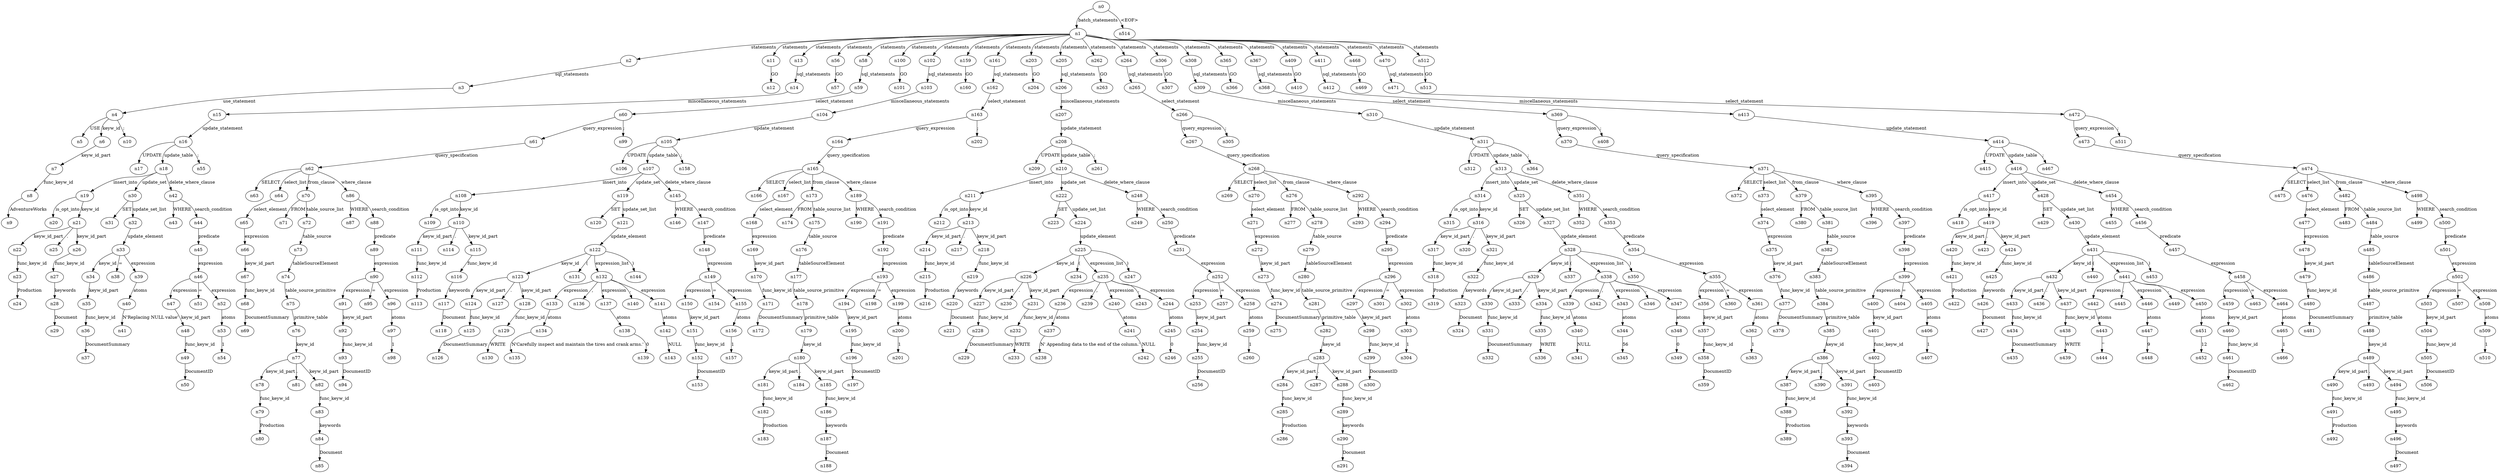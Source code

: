 digraph ParseTree {
  n0 -> n1 [label="batch_statements"];
  n1 -> n2 [label="statements"];
  n2 -> n3 [label="sql_statements"];
  n3 -> n4 [label="use_statement"];
  n4 -> n5 [label="USE"];
  n4 -> n6 [label="keyw_id"];
  n6 -> n7 [label="keyw_id_part"];
  n7 -> n8 [label="func_keyw_id"];
  n8 -> n9 [label="AdventureWorks"];
  n4 -> n10 [label=";"];
  n1 -> n11 [label="statements"];
  n11 -> n12 [label="GO"];
  n1 -> n13 [label="statements"];
  n13 -> n14 [label="sql_statements"];
  n14 -> n15 [label="miscellaneous_statements"];
  n15 -> n16 [label="update_statement"];
  n16 -> n17 [label="UPDATE"];
  n16 -> n18 [label="update_table"];
  n18 -> n19 [label="insert_into"];
  n19 -> n20 [label="is_opt_into"];
  n19 -> n21 [label="keyw_id"];
  n21 -> n22 [label="keyw_id_part"];
  n22 -> n23 [label="func_keyw_id"];
  n23 -> n24 [label="Production"];
  n21 -> n25 [label="."];
  n21 -> n26 [label="keyw_id_part"];
  n26 -> n27 [label="func_keyw_id"];
  n27 -> n28 [label="keywords"];
  n28 -> n29 [label="Document"];
  n18 -> n30 [label="update_set"];
  n30 -> n31 [label="SET"];
  n30 -> n32 [label="update_set_list"];
  n32 -> n33 [label="update_element"];
  n33 -> n34 [label="keyw_id"];
  n34 -> n35 [label="keyw_id_part"];
  n35 -> n36 [label="func_keyw_id"];
  n36 -> n37 [label="DocumentSummary"];
  n33 -> n38 [label="="];
  n33 -> n39 [label="expression"];
  n39 -> n40 [label="atoms"];
  n40 -> n41 [label="N'Replacing NULL value'"];
  n18 -> n42 [label="delete_where_clause"];
  n42 -> n43 [label="WHERE"];
  n42 -> n44 [label="search_condition"];
  n44 -> n45 [label="predicate"];
  n45 -> n46 [label="expression"];
  n46 -> n47 [label="expression"];
  n47 -> n48 [label="keyw_id_part"];
  n48 -> n49 [label="func_keyw_id"];
  n49 -> n50 [label="DocumentID"];
  n46 -> n51 [label="="];
  n46 -> n52 [label="expression"];
  n52 -> n53 [label="atoms"];
  n53 -> n54 [label="1"];
  n16 -> n55 [label=";"];
  n1 -> n56 [label="statements"];
  n56 -> n57 [label="GO"];
  n1 -> n58 [label="statements"];
  n58 -> n59 [label="sql_statements"];
  n59 -> n60 [label="select_statement"];
  n60 -> n61 [label="query_expression"];
  n61 -> n62 [label="query_specification"];
  n62 -> n63 [label="SELECT"];
  n62 -> n64 [label="select_list"];
  n64 -> n65 [label="select_element"];
  n65 -> n66 [label="expression"];
  n66 -> n67 [label="keyw_id_part"];
  n67 -> n68 [label="func_keyw_id"];
  n68 -> n69 [label="DocumentSummary"];
  n62 -> n70 [label="from_clause"];
  n70 -> n71 [label="FROM"];
  n70 -> n72 [label="table_source_list"];
  n72 -> n73 [label="table_source"];
  n73 -> n74 [label="tableSourceElement"];
  n74 -> n75 [label="table_source_primitive"];
  n75 -> n76 [label="primitive_table"];
  n76 -> n77 [label="keyw_id"];
  n77 -> n78 [label="keyw_id_part"];
  n78 -> n79 [label="func_keyw_id"];
  n79 -> n80 [label="Production"];
  n77 -> n81 [label="."];
  n77 -> n82 [label="keyw_id_part"];
  n82 -> n83 [label="func_keyw_id"];
  n83 -> n84 [label="keywords"];
  n84 -> n85 [label="Document"];
  n62 -> n86 [label="where_clause"];
  n86 -> n87 [label="WHERE"];
  n86 -> n88 [label="search_condition"];
  n88 -> n89 [label="predicate"];
  n89 -> n90 [label="expression"];
  n90 -> n91 [label="expression"];
  n91 -> n92 [label="keyw_id_part"];
  n92 -> n93 [label="func_keyw_id"];
  n93 -> n94 [label="DocumentID"];
  n90 -> n95 [label="="];
  n90 -> n96 [label="expression"];
  n96 -> n97 [label="atoms"];
  n97 -> n98 [label="1"];
  n60 -> n99 [label=";"];
  n1 -> n100 [label="statements"];
  n100 -> n101 [label="GO"];
  n1 -> n102 [label="statements"];
  n102 -> n103 [label="sql_statements"];
  n103 -> n104 [label="miscellaneous_statements"];
  n104 -> n105 [label="update_statement"];
  n105 -> n106 [label="UPDATE"];
  n105 -> n107 [label="update_table"];
  n107 -> n108 [label="insert_into"];
  n108 -> n109 [label="is_opt_into"];
  n108 -> n110 [label="keyw_id"];
  n110 -> n111 [label="keyw_id_part"];
  n111 -> n112 [label="func_keyw_id"];
  n112 -> n113 [label="Production"];
  n110 -> n114 [label="."];
  n110 -> n115 [label="keyw_id_part"];
  n115 -> n116 [label="func_keyw_id"];
  n116 -> n117 [label="keywords"];
  n117 -> n118 [label="Document"];
  n107 -> n119 [label="update_set"];
  n119 -> n120 [label="SET"];
  n119 -> n121 [label="update_set_list"];
  n121 -> n122 [label="update_element"];
  n122 -> n123 [label="keyw_id"];
  n123 -> n124 [label="keyw_id_part"];
  n124 -> n125 [label="func_keyw_id"];
  n125 -> n126 [label="DocumentSummary"];
  n123 -> n127 [label="."];
  n123 -> n128 [label="keyw_id_part"];
  n128 -> n129 [label="func_keyw_id"];
  n129 -> n130 [label="WRITE"];
  n122 -> n131 [label="("];
  n122 -> n132 [label="expression_list"];
  n132 -> n133 [label="expression"];
  n133 -> n134 [label="atoms"];
  n134 -> n135 [label="N'Carefully inspect and maintain the tires and crank arms.'"];
  n132 -> n136 [label=","];
  n132 -> n137 [label="expression"];
  n137 -> n138 [label="atoms"];
  n138 -> n139 [label="0"];
  n132 -> n140 [label=","];
  n132 -> n141 [label="expression"];
  n141 -> n142 [label="atoms"];
  n142 -> n143 [label="NULL"];
  n122 -> n144 [label=")"];
  n107 -> n145 [label="delete_where_clause"];
  n145 -> n146 [label="WHERE"];
  n145 -> n147 [label="search_condition"];
  n147 -> n148 [label="predicate"];
  n148 -> n149 [label="expression"];
  n149 -> n150 [label="expression"];
  n150 -> n151 [label="keyw_id_part"];
  n151 -> n152 [label="func_keyw_id"];
  n152 -> n153 [label="DocumentID"];
  n149 -> n154 [label="="];
  n149 -> n155 [label="expression"];
  n155 -> n156 [label="atoms"];
  n156 -> n157 [label="1"];
  n105 -> n158 [label=";"];
  n1 -> n159 [label="statements"];
  n159 -> n160 [label="GO"];
  n1 -> n161 [label="statements"];
  n161 -> n162 [label="sql_statements"];
  n162 -> n163 [label="select_statement"];
  n163 -> n164 [label="query_expression"];
  n164 -> n165 [label="query_specification"];
  n165 -> n166 [label="SELECT"];
  n165 -> n167 [label="select_list"];
  n167 -> n168 [label="select_element"];
  n168 -> n169 [label="expression"];
  n169 -> n170 [label="keyw_id_part"];
  n170 -> n171 [label="func_keyw_id"];
  n171 -> n172 [label="DocumentSummary"];
  n165 -> n173 [label="from_clause"];
  n173 -> n174 [label="FROM"];
  n173 -> n175 [label="table_source_list"];
  n175 -> n176 [label="table_source"];
  n176 -> n177 [label="tableSourceElement"];
  n177 -> n178 [label="table_source_primitive"];
  n178 -> n179 [label="primitive_table"];
  n179 -> n180 [label="keyw_id"];
  n180 -> n181 [label="keyw_id_part"];
  n181 -> n182 [label="func_keyw_id"];
  n182 -> n183 [label="Production"];
  n180 -> n184 [label="."];
  n180 -> n185 [label="keyw_id_part"];
  n185 -> n186 [label="func_keyw_id"];
  n186 -> n187 [label="keywords"];
  n187 -> n188 [label="Document"];
  n165 -> n189 [label="where_clause"];
  n189 -> n190 [label="WHERE"];
  n189 -> n191 [label="search_condition"];
  n191 -> n192 [label="predicate"];
  n192 -> n193 [label="expression"];
  n193 -> n194 [label="expression"];
  n194 -> n195 [label="keyw_id_part"];
  n195 -> n196 [label="func_keyw_id"];
  n196 -> n197 [label="DocumentID"];
  n193 -> n198 [label="="];
  n193 -> n199 [label="expression"];
  n199 -> n200 [label="atoms"];
  n200 -> n201 [label="1"];
  n163 -> n202 [label=";"];
  n1 -> n203 [label="statements"];
  n203 -> n204 [label="GO"];
  n1 -> n205 [label="statements"];
  n205 -> n206 [label="sql_statements"];
  n206 -> n207 [label="miscellaneous_statements"];
  n207 -> n208 [label="update_statement"];
  n208 -> n209 [label="UPDATE"];
  n208 -> n210 [label="update_table"];
  n210 -> n211 [label="insert_into"];
  n211 -> n212 [label="is_opt_into"];
  n211 -> n213 [label="keyw_id"];
  n213 -> n214 [label="keyw_id_part"];
  n214 -> n215 [label="func_keyw_id"];
  n215 -> n216 [label="Production"];
  n213 -> n217 [label="."];
  n213 -> n218 [label="keyw_id_part"];
  n218 -> n219 [label="func_keyw_id"];
  n219 -> n220 [label="keywords"];
  n220 -> n221 [label="Document"];
  n210 -> n222 [label="update_set"];
  n222 -> n223 [label="SET"];
  n222 -> n224 [label="update_set_list"];
  n224 -> n225 [label="update_element"];
  n225 -> n226 [label="keyw_id"];
  n226 -> n227 [label="keyw_id_part"];
  n227 -> n228 [label="func_keyw_id"];
  n228 -> n229 [label="DocumentSummary"];
  n226 -> n230 [label="."];
  n226 -> n231 [label="keyw_id_part"];
  n231 -> n232 [label="func_keyw_id"];
  n232 -> n233 [label="WRITE"];
  n225 -> n234 [label="("];
  n225 -> n235 [label="expression_list"];
  n235 -> n236 [label="expression"];
  n236 -> n237 [label="atoms"];
  n237 -> n238 [label="N' Appending data to the end of the column.'"];
  n235 -> n239 [label=","];
  n235 -> n240 [label="expression"];
  n240 -> n241 [label="atoms"];
  n241 -> n242 [label="NULL"];
  n235 -> n243 [label=","];
  n235 -> n244 [label="expression"];
  n244 -> n245 [label="atoms"];
  n245 -> n246 [label="0"];
  n225 -> n247 [label=")"];
  n210 -> n248 [label="delete_where_clause"];
  n248 -> n249 [label="WHERE"];
  n248 -> n250 [label="search_condition"];
  n250 -> n251 [label="predicate"];
  n251 -> n252 [label="expression"];
  n252 -> n253 [label="expression"];
  n253 -> n254 [label="keyw_id_part"];
  n254 -> n255 [label="func_keyw_id"];
  n255 -> n256 [label="DocumentID"];
  n252 -> n257 [label="="];
  n252 -> n258 [label="expression"];
  n258 -> n259 [label="atoms"];
  n259 -> n260 [label="1"];
  n208 -> n261 [label=";"];
  n1 -> n262 [label="statements"];
  n262 -> n263 [label="GO"];
  n1 -> n264 [label="statements"];
  n264 -> n265 [label="sql_statements"];
  n265 -> n266 [label="select_statement"];
  n266 -> n267 [label="query_expression"];
  n267 -> n268 [label="query_specification"];
  n268 -> n269 [label="SELECT"];
  n268 -> n270 [label="select_list"];
  n270 -> n271 [label="select_element"];
  n271 -> n272 [label="expression"];
  n272 -> n273 [label="keyw_id_part"];
  n273 -> n274 [label="func_keyw_id"];
  n274 -> n275 [label="DocumentSummary"];
  n268 -> n276 [label="from_clause"];
  n276 -> n277 [label="FROM"];
  n276 -> n278 [label="table_source_list"];
  n278 -> n279 [label="table_source"];
  n279 -> n280 [label="tableSourceElement"];
  n280 -> n281 [label="table_source_primitive"];
  n281 -> n282 [label="primitive_table"];
  n282 -> n283 [label="keyw_id"];
  n283 -> n284 [label="keyw_id_part"];
  n284 -> n285 [label="func_keyw_id"];
  n285 -> n286 [label="Production"];
  n283 -> n287 [label="."];
  n283 -> n288 [label="keyw_id_part"];
  n288 -> n289 [label="func_keyw_id"];
  n289 -> n290 [label="keywords"];
  n290 -> n291 [label="Document"];
  n268 -> n292 [label="where_clause"];
  n292 -> n293 [label="WHERE"];
  n292 -> n294 [label="search_condition"];
  n294 -> n295 [label="predicate"];
  n295 -> n296 [label="expression"];
  n296 -> n297 [label="expression"];
  n297 -> n298 [label="keyw_id_part"];
  n298 -> n299 [label="func_keyw_id"];
  n299 -> n300 [label="DocumentID"];
  n296 -> n301 [label="="];
  n296 -> n302 [label="expression"];
  n302 -> n303 [label="atoms"];
  n303 -> n304 [label="1"];
  n266 -> n305 [label=";"];
  n1 -> n306 [label="statements"];
  n306 -> n307 [label="GO"];
  n1 -> n308 [label="statements"];
  n308 -> n309 [label="sql_statements"];
  n309 -> n310 [label="miscellaneous_statements"];
  n310 -> n311 [label="update_statement"];
  n311 -> n312 [label="UPDATE"];
  n311 -> n313 [label="update_table"];
  n313 -> n314 [label="insert_into"];
  n314 -> n315 [label="is_opt_into"];
  n314 -> n316 [label="keyw_id"];
  n316 -> n317 [label="keyw_id_part"];
  n317 -> n318 [label="func_keyw_id"];
  n318 -> n319 [label="Production"];
  n316 -> n320 [label="."];
  n316 -> n321 [label="keyw_id_part"];
  n321 -> n322 [label="func_keyw_id"];
  n322 -> n323 [label="keywords"];
  n323 -> n324 [label="Document"];
  n313 -> n325 [label="update_set"];
  n325 -> n326 [label="SET"];
  n325 -> n327 [label="update_set_list"];
  n327 -> n328 [label="update_element"];
  n328 -> n329 [label="keyw_id"];
  n329 -> n330 [label="keyw_id_part"];
  n330 -> n331 [label="func_keyw_id"];
  n331 -> n332 [label="DocumentSummary"];
  n329 -> n333 [label="."];
  n329 -> n334 [label="keyw_id_part"];
  n334 -> n335 [label="func_keyw_id"];
  n335 -> n336 [label="WRITE"];
  n328 -> n337 [label="("];
  n328 -> n338 [label="expression_list"];
  n338 -> n339 [label="expression"];
  n339 -> n340 [label="atoms"];
  n340 -> n341 [label="NULL"];
  n338 -> n342 [label=","];
  n338 -> n343 [label="expression"];
  n343 -> n344 [label="atoms"];
  n344 -> n345 [label="56"];
  n338 -> n346 [label=","];
  n338 -> n347 [label="expression"];
  n347 -> n348 [label="atoms"];
  n348 -> n349 [label="0"];
  n328 -> n350 [label=")"];
  n313 -> n351 [label="delete_where_clause"];
  n351 -> n352 [label="WHERE"];
  n351 -> n353 [label="search_condition"];
  n353 -> n354 [label="predicate"];
  n354 -> n355 [label="expression"];
  n355 -> n356 [label="expression"];
  n356 -> n357 [label="keyw_id_part"];
  n357 -> n358 [label="func_keyw_id"];
  n358 -> n359 [label="DocumentID"];
  n355 -> n360 [label="="];
  n355 -> n361 [label="expression"];
  n361 -> n362 [label="atoms"];
  n362 -> n363 [label="1"];
  n311 -> n364 [label=";"];
  n1 -> n365 [label="statements"];
  n365 -> n366 [label="GO"];
  n1 -> n367 [label="statements"];
  n367 -> n368 [label="sql_statements"];
  n368 -> n369 [label="select_statement"];
  n369 -> n370 [label="query_expression"];
  n370 -> n371 [label="query_specification"];
  n371 -> n372 [label="SELECT"];
  n371 -> n373 [label="select_list"];
  n373 -> n374 [label="select_element"];
  n374 -> n375 [label="expression"];
  n375 -> n376 [label="keyw_id_part"];
  n376 -> n377 [label="func_keyw_id"];
  n377 -> n378 [label="DocumentSummary"];
  n371 -> n379 [label="from_clause"];
  n379 -> n380 [label="FROM"];
  n379 -> n381 [label="table_source_list"];
  n381 -> n382 [label="table_source"];
  n382 -> n383 [label="tableSourceElement"];
  n383 -> n384 [label="table_source_primitive"];
  n384 -> n385 [label="primitive_table"];
  n385 -> n386 [label="keyw_id"];
  n386 -> n387 [label="keyw_id_part"];
  n387 -> n388 [label="func_keyw_id"];
  n388 -> n389 [label="Production"];
  n386 -> n390 [label="."];
  n386 -> n391 [label="keyw_id_part"];
  n391 -> n392 [label="func_keyw_id"];
  n392 -> n393 [label="keywords"];
  n393 -> n394 [label="Document"];
  n371 -> n395 [label="where_clause"];
  n395 -> n396 [label="WHERE"];
  n395 -> n397 [label="search_condition"];
  n397 -> n398 [label="predicate"];
  n398 -> n399 [label="expression"];
  n399 -> n400 [label="expression"];
  n400 -> n401 [label="keyw_id_part"];
  n401 -> n402 [label="func_keyw_id"];
  n402 -> n403 [label="DocumentID"];
  n399 -> n404 [label="="];
  n399 -> n405 [label="expression"];
  n405 -> n406 [label="atoms"];
  n406 -> n407 [label="1"];
  n369 -> n408 [label=";"];
  n1 -> n409 [label="statements"];
  n409 -> n410 [label="GO"];
  n1 -> n411 [label="statements"];
  n411 -> n412 [label="sql_statements"];
  n412 -> n413 [label="miscellaneous_statements"];
  n413 -> n414 [label="update_statement"];
  n414 -> n415 [label="UPDATE"];
  n414 -> n416 [label="update_table"];
  n416 -> n417 [label="insert_into"];
  n417 -> n418 [label="is_opt_into"];
  n417 -> n419 [label="keyw_id"];
  n419 -> n420 [label="keyw_id_part"];
  n420 -> n421 [label="func_keyw_id"];
  n421 -> n422 [label="Production"];
  n419 -> n423 [label="."];
  n419 -> n424 [label="keyw_id_part"];
  n424 -> n425 [label="func_keyw_id"];
  n425 -> n426 [label="keywords"];
  n426 -> n427 [label="Document"];
  n416 -> n428 [label="update_set"];
  n428 -> n429 [label="SET"];
  n428 -> n430 [label="update_set_list"];
  n430 -> n431 [label="update_element"];
  n431 -> n432 [label="keyw_id"];
  n432 -> n433 [label="keyw_id_part"];
  n433 -> n434 [label="func_keyw_id"];
  n434 -> n435 [label="DocumentSummary"];
  n432 -> n436 [label="."];
  n432 -> n437 [label="keyw_id_part"];
  n437 -> n438 [label="func_keyw_id"];
  n438 -> n439 [label="WRITE"];
  n431 -> n440 [label="("];
  n431 -> n441 [label="expression_list"];
  n441 -> n442 [label="expression"];
  n442 -> n443 [label="atoms"];
  n443 -> n444 [label="''"];
  n441 -> n445 [label=","];
  n441 -> n446 [label="expression"];
  n446 -> n447 [label="atoms"];
  n447 -> n448 [label="9"];
  n441 -> n449 [label=","];
  n441 -> n450 [label="expression"];
  n450 -> n451 [label="atoms"];
  n451 -> n452 [label="12"];
  n431 -> n453 [label=")"];
  n416 -> n454 [label="delete_where_clause"];
  n454 -> n455 [label="WHERE"];
  n454 -> n456 [label="search_condition"];
  n456 -> n457 [label="predicate"];
  n457 -> n458 [label="expression"];
  n458 -> n459 [label="expression"];
  n459 -> n460 [label="keyw_id_part"];
  n460 -> n461 [label="func_keyw_id"];
  n461 -> n462 [label="DocumentID"];
  n458 -> n463 [label="="];
  n458 -> n464 [label="expression"];
  n464 -> n465 [label="atoms"];
  n465 -> n466 [label="1"];
  n414 -> n467 [label=";"];
  n1 -> n468 [label="statements"];
  n468 -> n469 [label="GO"];
  n1 -> n470 [label="statements"];
  n470 -> n471 [label="sql_statements"];
  n471 -> n472 [label="select_statement"];
  n472 -> n473 [label="query_expression"];
  n473 -> n474 [label="query_specification"];
  n474 -> n475 [label="SELECT"];
  n474 -> n476 [label="select_list"];
  n476 -> n477 [label="select_element"];
  n477 -> n478 [label="expression"];
  n478 -> n479 [label="keyw_id_part"];
  n479 -> n480 [label="func_keyw_id"];
  n480 -> n481 [label="DocumentSummary"];
  n474 -> n482 [label="from_clause"];
  n482 -> n483 [label="FROM"];
  n482 -> n484 [label="table_source_list"];
  n484 -> n485 [label="table_source"];
  n485 -> n486 [label="tableSourceElement"];
  n486 -> n487 [label="table_source_primitive"];
  n487 -> n488 [label="primitive_table"];
  n488 -> n489 [label="keyw_id"];
  n489 -> n490 [label="keyw_id_part"];
  n490 -> n491 [label="func_keyw_id"];
  n491 -> n492 [label="Production"];
  n489 -> n493 [label="."];
  n489 -> n494 [label="keyw_id_part"];
  n494 -> n495 [label="func_keyw_id"];
  n495 -> n496 [label="keywords"];
  n496 -> n497 [label="Document"];
  n474 -> n498 [label="where_clause"];
  n498 -> n499 [label="WHERE"];
  n498 -> n500 [label="search_condition"];
  n500 -> n501 [label="predicate"];
  n501 -> n502 [label="expression"];
  n502 -> n503 [label="expression"];
  n503 -> n504 [label="keyw_id_part"];
  n504 -> n505 [label="func_keyw_id"];
  n505 -> n506 [label="DocumentID"];
  n502 -> n507 [label="="];
  n502 -> n508 [label="expression"];
  n508 -> n509 [label="atoms"];
  n509 -> n510 [label="1"];
  n472 -> n511 [label=";"];
  n1 -> n512 [label="statements"];
  n512 -> n513 [label="GO"];
  n0 -> n514 [label="<EOF>"];
}